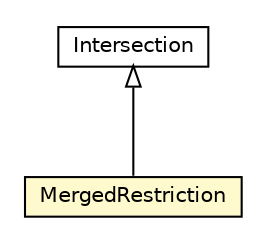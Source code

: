 #!/usr/local/bin/dot
#
# Class diagram 
# Generated by UMLGraph version R5_6-24-gf6e263 (http://www.umlgraph.org/)
#

digraph G {
	edge [fontname="Helvetica",fontsize=10,labelfontname="Helvetica",labelfontsize=10];
	node [fontname="Helvetica",fontsize=10,shape=plaintext];
	nodesep=0.25;
	ranksep=0.5;
	// org.universAAL.middleware.owl.Intersection
	c5437209 [label=<<table title="org.universAAL.middleware.owl.Intersection" border="0" cellborder="1" cellspacing="0" cellpadding="2" port="p" href="./Intersection.html">
		<tr><td><table border="0" cellspacing="0" cellpadding="1">
<tr><td align="center" balign="center"> Intersection </td></tr>
		</table></td></tr>
		</table>>, URL="./Intersection.html", fontname="Helvetica", fontcolor="black", fontsize=10.0];
	// org.universAAL.middleware.owl.MergedRestriction
	c5437218 [label=<<table title="org.universAAL.middleware.owl.MergedRestriction" border="0" cellborder="1" cellspacing="0" cellpadding="2" port="p" bgcolor="lemonChiffon" href="./MergedRestriction.html">
		<tr><td><table border="0" cellspacing="0" cellpadding="1">
<tr><td align="center" balign="center"> MergedRestriction </td></tr>
		</table></td></tr>
		</table>>, URL="./MergedRestriction.html", fontname="Helvetica", fontcolor="black", fontsize=10.0];
	//org.universAAL.middleware.owl.MergedRestriction extends org.universAAL.middleware.owl.Intersection
	c5437209:p -> c5437218:p [dir=back,arrowtail=empty];
}

